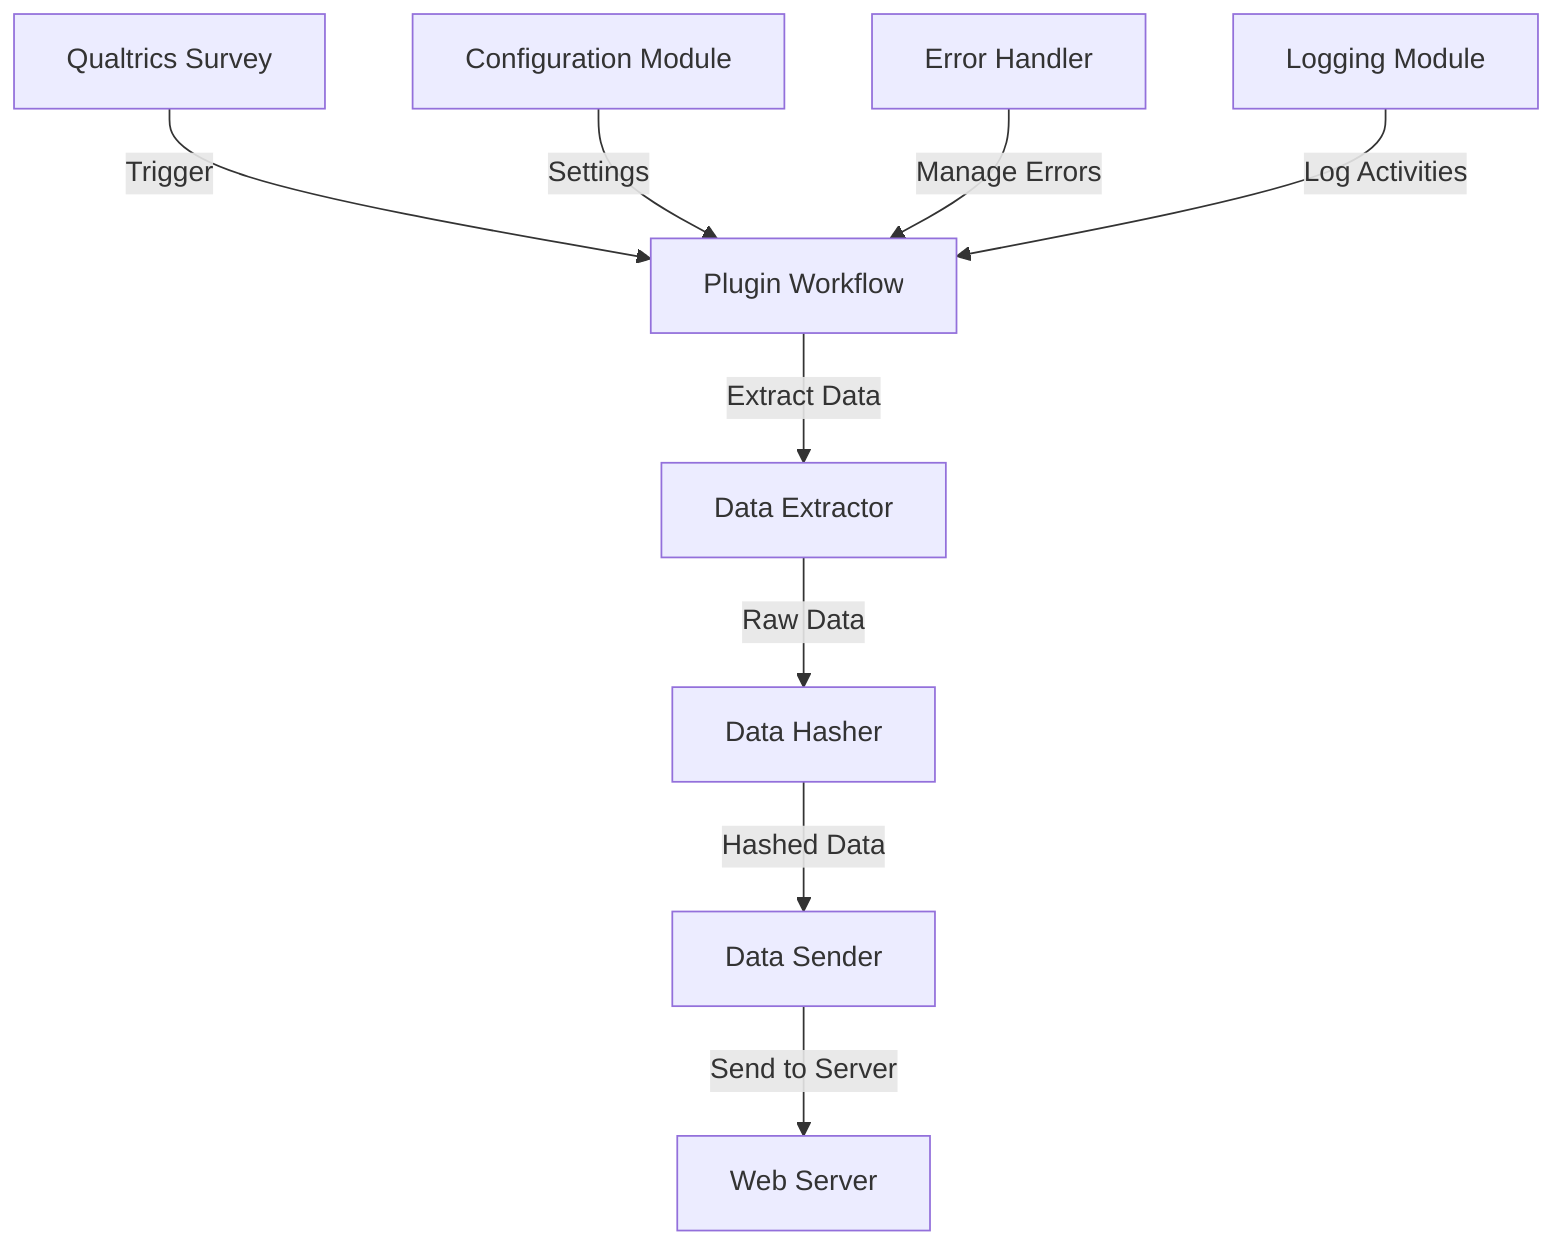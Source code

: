 graph TD
    A[Qualtrics Survey] -->|Trigger| B[Plugin Workflow]
    B -->|Extract Data| C[Data Extractor]
    C -->|Raw Data| D[Data Hasher]
    D -->|Hashed Data| E[Data Sender]
    E -->|Send to Server| F[Web Server]
    G[Configuration Module] -->|Settings| B
    H[Error Handler] -->|Manage Errors| B
    I[Logging Module] -->|Log Activities| B